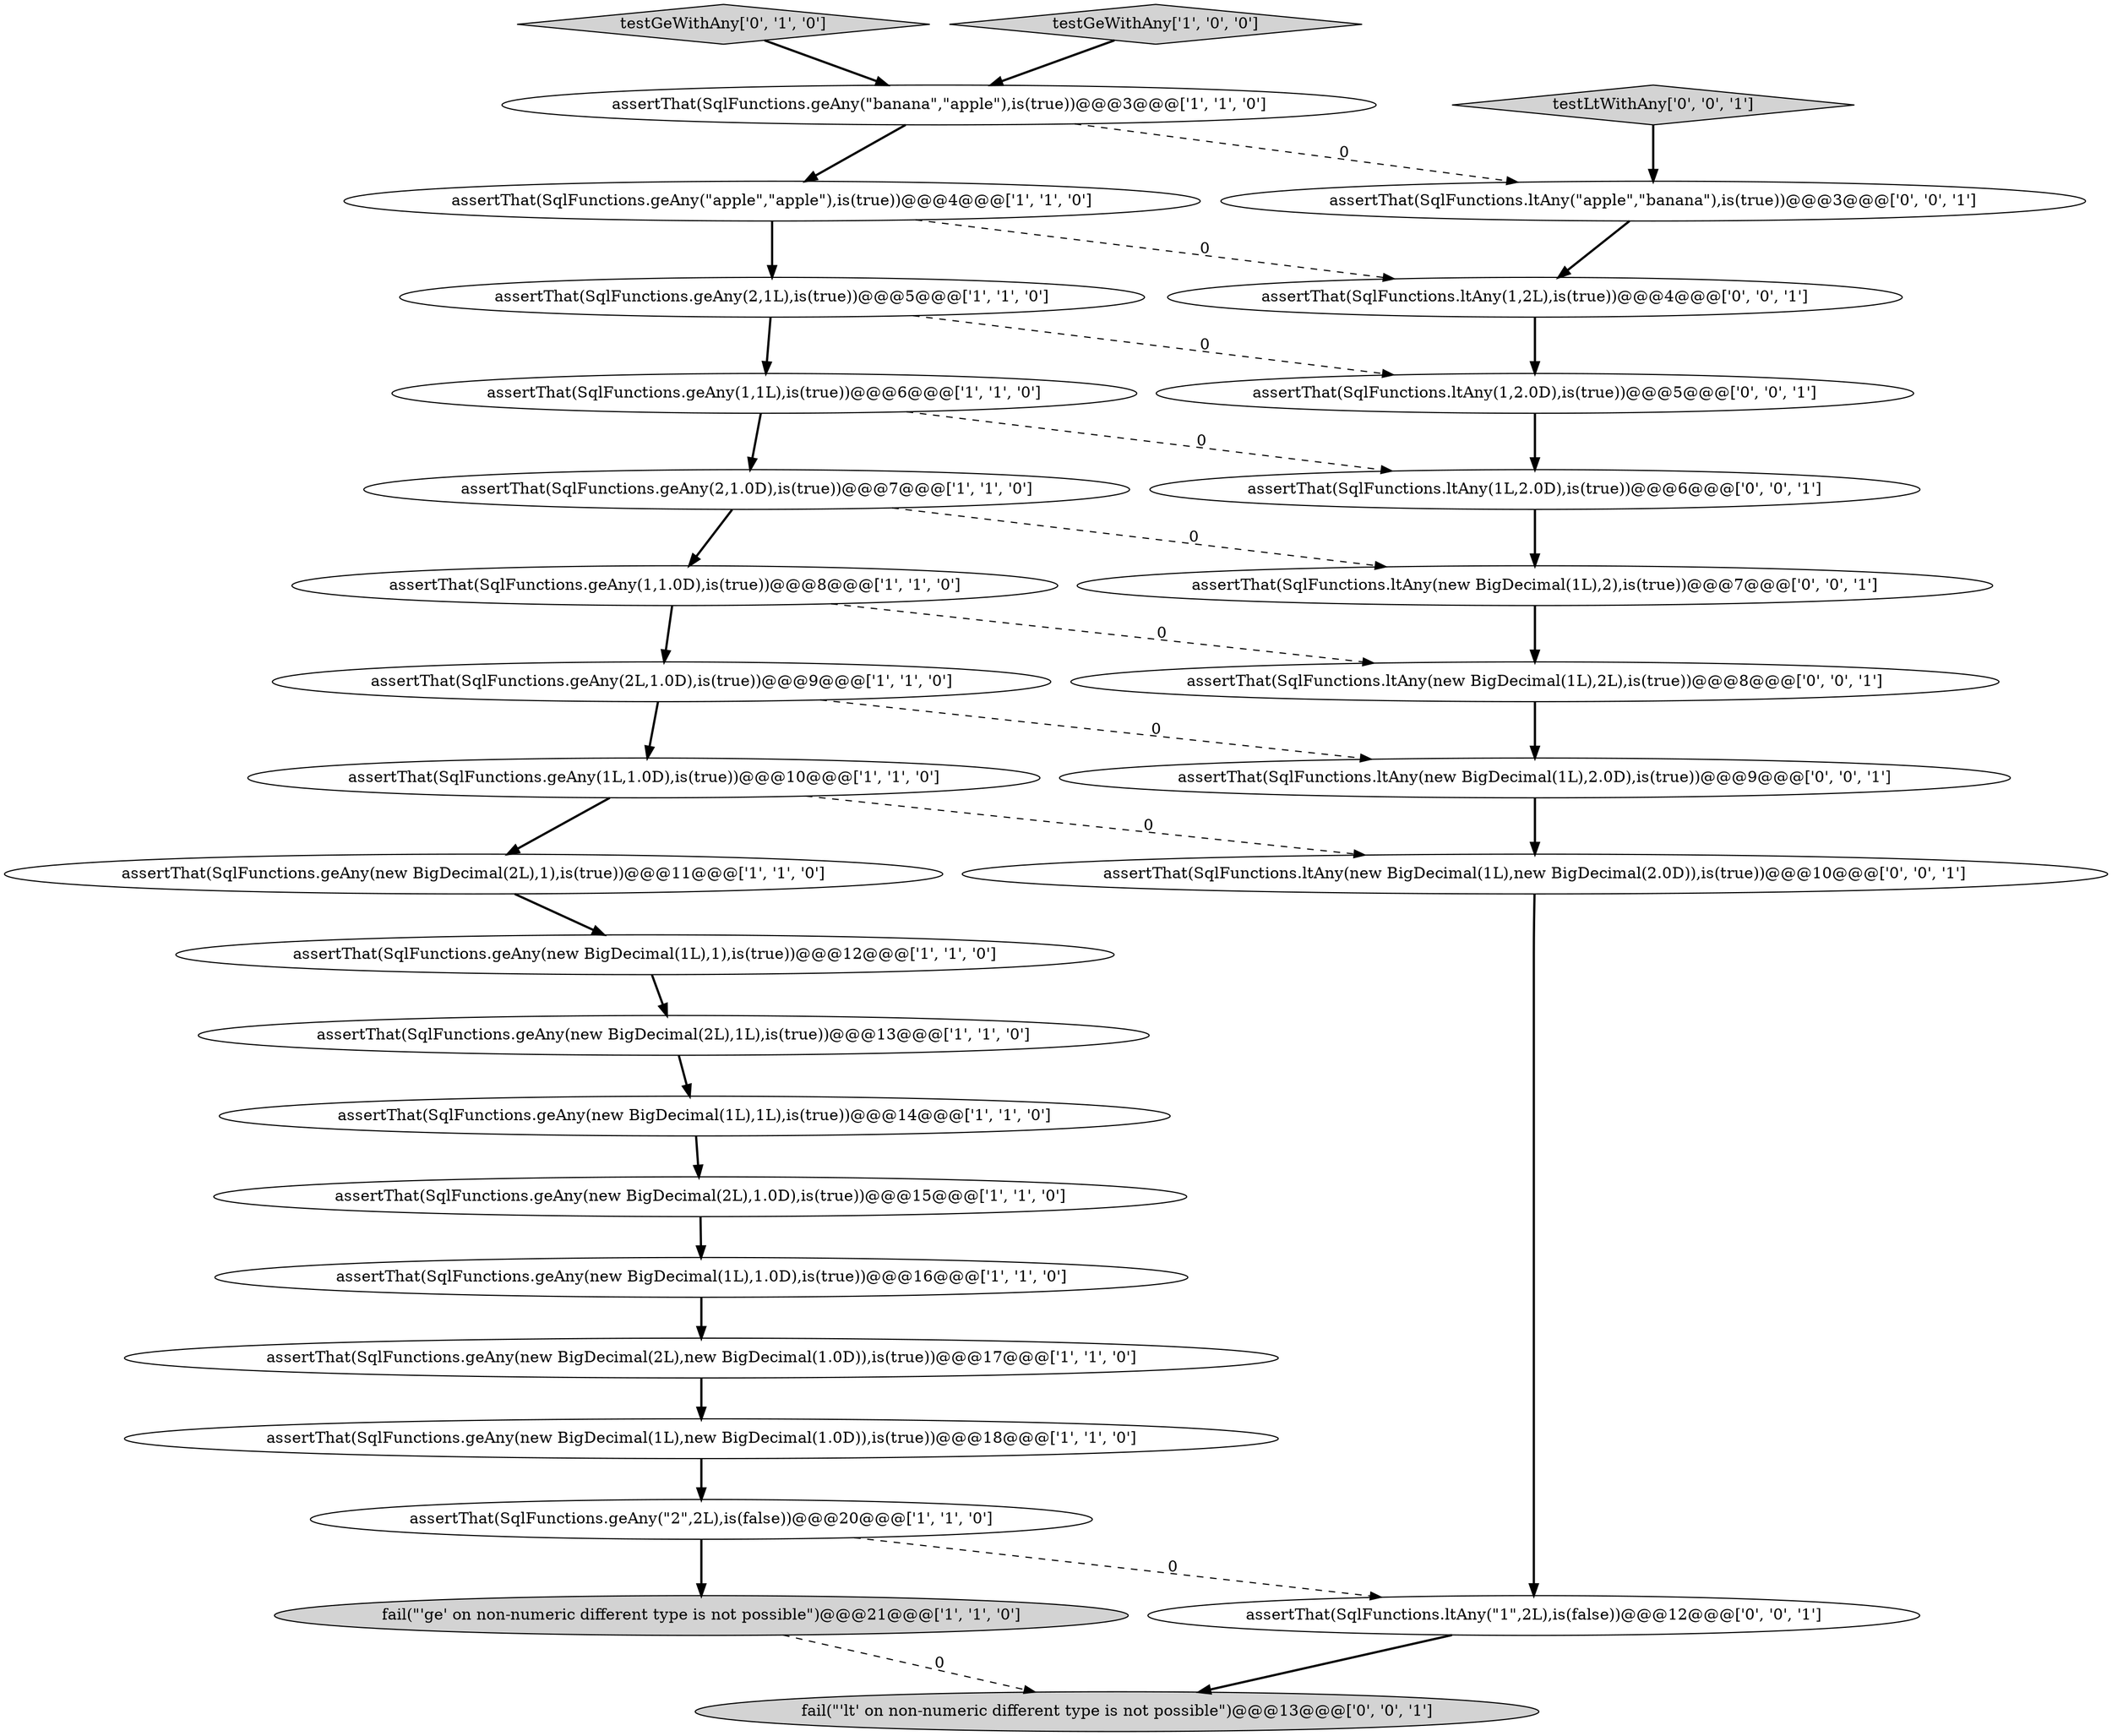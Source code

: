 digraph {
13 [style = filled, label = "assertThat(SqlFunctions.geAny(1L,1.0D),is(true))@@@10@@@['1', '1', '0']", fillcolor = white, shape = ellipse image = "AAA0AAABBB1BBB"];
24 [style = filled, label = "assertThat(SqlFunctions.ltAny(\"apple\",\"banana\"),is(true))@@@3@@@['0', '0', '1']", fillcolor = white, shape = ellipse image = "AAA0AAABBB3BBB"];
28 [style = filled, label = "assertThat(SqlFunctions.ltAny(new BigDecimal(1L),new BigDecimal(2.0D)),is(true))@@@10@@@['0', '0', '1']", fillcolor = white, shape = ellipse image = "AAA0AAABBB3BBB"];
16 [style = filled, label = "assertThat(SqlFunctions.geAny(2,1L),is(true))@@@5@@@['1', '1', '0']", fillcolor = white, shape = ellipse image = "AAA0AAABBB1BBB"];
29 [style = filled, label = "fail(\"'lt' on non-numeric different type is not possible\")@@@13@@@['0', '0', '1']", fillcolor = lightgray, shape = ellipse image = "AAA0AAABBB3BBB"];
0 [style = filled, label = "assertThat(SqlFunctions.geAny(\"2\",2L),is(false))@@@20@@@['1', '1', '0']", fillcolor = white, shape = ellipse image = "AAA0AAABBB1BBB"];
15 [style = filled, label = "assertThat(SqlFunctions.geAny(2L,1.0D),is(true))@@@9@@@['1', '1', '0']", fillcolor = white, shape = ellipse image = "AAA0AAABBB1BBB"];
22 [style = filled, label = "assertThat(SqlFunctions.ltAny(1,2.0D),is(true))@@@5@@@['0', '0', '1']", fillcolor = white, shape = ellipse image = "AAA0AAABBB3BBB"];
3 [style = filled, label = "fail(\"'ge' on non-numeric different type is not possible\")@@@21@@@['1', '1', '0']", fillcolor = lightgray, shape = ellipse image = "AAA0AAABBB1BBB"];
30 [style = filled, label = "assertThat(SqlFunctions.ltAny(new BigDecimal(1L),2L),is(true))@@@8@@@['0', '0', '1']", fillcolor = white, shape = ellipse image = "AAA0AAABBB3BBB"];
23 [style = filled, label = "assertThat(SqlFunctions.ltAny(\"1\",2L),is(false))@@@12@@@['0', '0', '1']", fillcolor = white, shape = ellipse image = "AAA0AAABBB3BBB"];
7 [style = filled, label = "assertThat(SqlFunctions.geAny(new BigDecimal(2L),1),is(true))@@@11@@@['1', '1', '0']", fillcolor = white, shape = ellipse image = "AAA0AAABBB1BBB"];
26 [style = filled, label = "assertThat(SqlFunctions.ltAny(new BigDecimal(1L),2),is(true))@@@7@@@['0', '0', '1']", fillcolor = white, shape = ellipse image = "AAA0AAABBB3BBB"];
1 [style = filled, label = "assertThat(SqlFunctions.geAny(new BigDecimal(2L),new BigDecimal(1.0D)),is(true))@@@17@@@['1', '1', '0']", fillcolor = white, shape = ellipse image = "AAA0AAABBB1BBB"];
4 [style = filled, label = "assertThat(SqlFunctions.geAny(\"banana\",\"apple\"),is(true))@@@3@@@['1', '1', '0']", fillcolor = white, shape = ellipse image = "AAA0AAABBB1BBB"];
25 [style = filled, label = "testLtWithAny['0', '0', '1']", fillcolor = lightgray, shape = diamond image = "AAA0AAABBB3BBB"];
20 [style = filled, label = "assertThat(SqlFunctions.ltAny(1,2L),is(true))@@@4@@@['0', '0', '1']", fillcolor = white, shape = ellipse image = "AAA0AAABBB3BBB"];
19 [style = filled, label = "testGeWithAny['0', '1', '0']", fillcolor = lightgray, shape = diamond image = "AAA0AAABBB2BBB"];
5 [style = filled, label = "assertThat(SqlFunctions.geAny(1,1.0D),is(true))@@@8@@@['1', '1', '0']", fillcolor = white, shape = ellipse image = "AAA0AAABBB1BBB"];
10 [style = filled, label = "assertThat(SqlFunctions.geAny(new BigDecimal(1L),1.0D),is(true))@@@16@@@['1', '1', '0']", fillcolor = white, shape = ellipse image = "AAA0AAABBB1BBB"];
14 [style = filled, label = "assertThat(SqlFunctions.geAny(1,1L),is(true))@@@6@@@['1', '1', '0']", fillcolor = white, shape = ellipse image = "AAA0AAABBB1BBB"];
9 [style = filled, label = "assertThat(SqlFunctions.geAny(2,1.0D),is(true))@@@7@@@['1', '1', '0']", fillcolor = white, shape = ellipse image = "AAA0AAABBB1BBB"];
21 [style = filled, label = "assertThat(SqlFunctions.ltAny(1L,2.0D),is(true))@@@6@@@['0', '0', '1']", fillcolor = white, shape = ellipse image = "AAA0AAABBB3BBB"];
6 [style = filled, label = "assertThat(SqlFunctions.geAny(\"apple\",\"apple\"),is(true))@@@4@@@['1', '1', '0']", fillcolor = white, shape = ellipse image = "AAA0AAABBB1BBB"];
11 [style = filled, label = "testGeWithAny['1', '0', '0']", fillcolor = lightgray, shape = diamond image = "AAA0AAABBB1BBB"];
18 [style = filled, label = "assertThat(SqlFunctions.geAny(new BigDecimal(2L),1.0D),is(true))@@@15@@@['1', '1', '0']", fillcolor = white, shape = ellipse image = "AAA0AAABBB1BBB"];
2 [style = filled, label = "assertThat(SqlFunctions.geAny(new BigDecimal(1L),1L),is(true))@@@14@@@['1', '1', '0']", fillcolor = white, shape = ellipse image = "AAA0AAABBB1BBB"];
12 [style = filled, label = "assertThat(SqlFunctions.geAny(new BigDecimal(1L),1),is(true))@@@12@@@['1', '1', '0']", fillcolor = white, shape = ellipse image = "AAA0AAABBB1BBB"];
27 [style = filled, label = "assertThat(SqlFunctions.ltAny(new BigDecimal(1L),2.0D),is(true))@@@9@@@['0', '0', '1']", fillcolor = white, shape = ellipse image = "AAA0AAABBB3BBB"];
17 [style = filled, label = "assertThat(SqlFunctions.geAny(new BigDecimal(2L),1L),is(true))@@@13@@@['1', '1', '0']", fillcolor = white, shape = ellipse image = "AAA0AAABBB1BBB"];
8 [style = filled, label = "assertThat(SqlFunctions.geAny(new BigDecimal(1L),new BigDecimal(1.0D)),is(true))@@@18@@@['1', '1', '0']", fillcolor = white, shape = ellipse image = "AAA0AAABBB1BBB"];
4->6 [style = bold, label=""];
11->4 [style = bold, label=""];
13->7 [style = bold, label=""];
6->20 [style = dashed, label="0"];
8->0 [style = bold, label=""];
27->28 [style = bold, label=""];
3->29 [style = dashed, label="0"];
24->20 [style = bold, label=""];
25->24 [style = bold, label=""];
1->8 [style = bold, label=""];
20->22 [style = bold, label=""];
28->23 [style = bold, label=""];
14->9 [style = bold, label=""];
0->3 [style = bold, label=""];
9->26 [style = dashed, label="0"];
30->27 [style = bold, label=""];
6->16 [style = bold, label=""];
10->1 [style = bold, label=""];
12->17 [style = bold, label=""];
0->23 [style = dashed, label="0"];
7->12 [style = bold, label=""];
2->18 [style = bold, label=""];
21->26 [style = bold, label=""];
16->22 [style = dashed, label="0"];
14->21 [style = dashed, label="0"];
16->14 [style = bold, label=""];
18->10 [style = bold, label=""];
15->13 [style = bold, label=""];
19->4 [style = bold, label=""];
5->30 [style = dashed, label="0"];
22->21 [style = bold, label=""];
26->30 [style = bold, label=""];
23->29 [style = bold, label=""];
15->27 [style = dashed, label="0"];
9->5 [style = bold, label=""];
13->28 [style = dashed, label="0"];
5->15 [style = bold, label=""];
17->2 [style = bold, label=""];
4->24 [style = dashed, label="0"];
}
